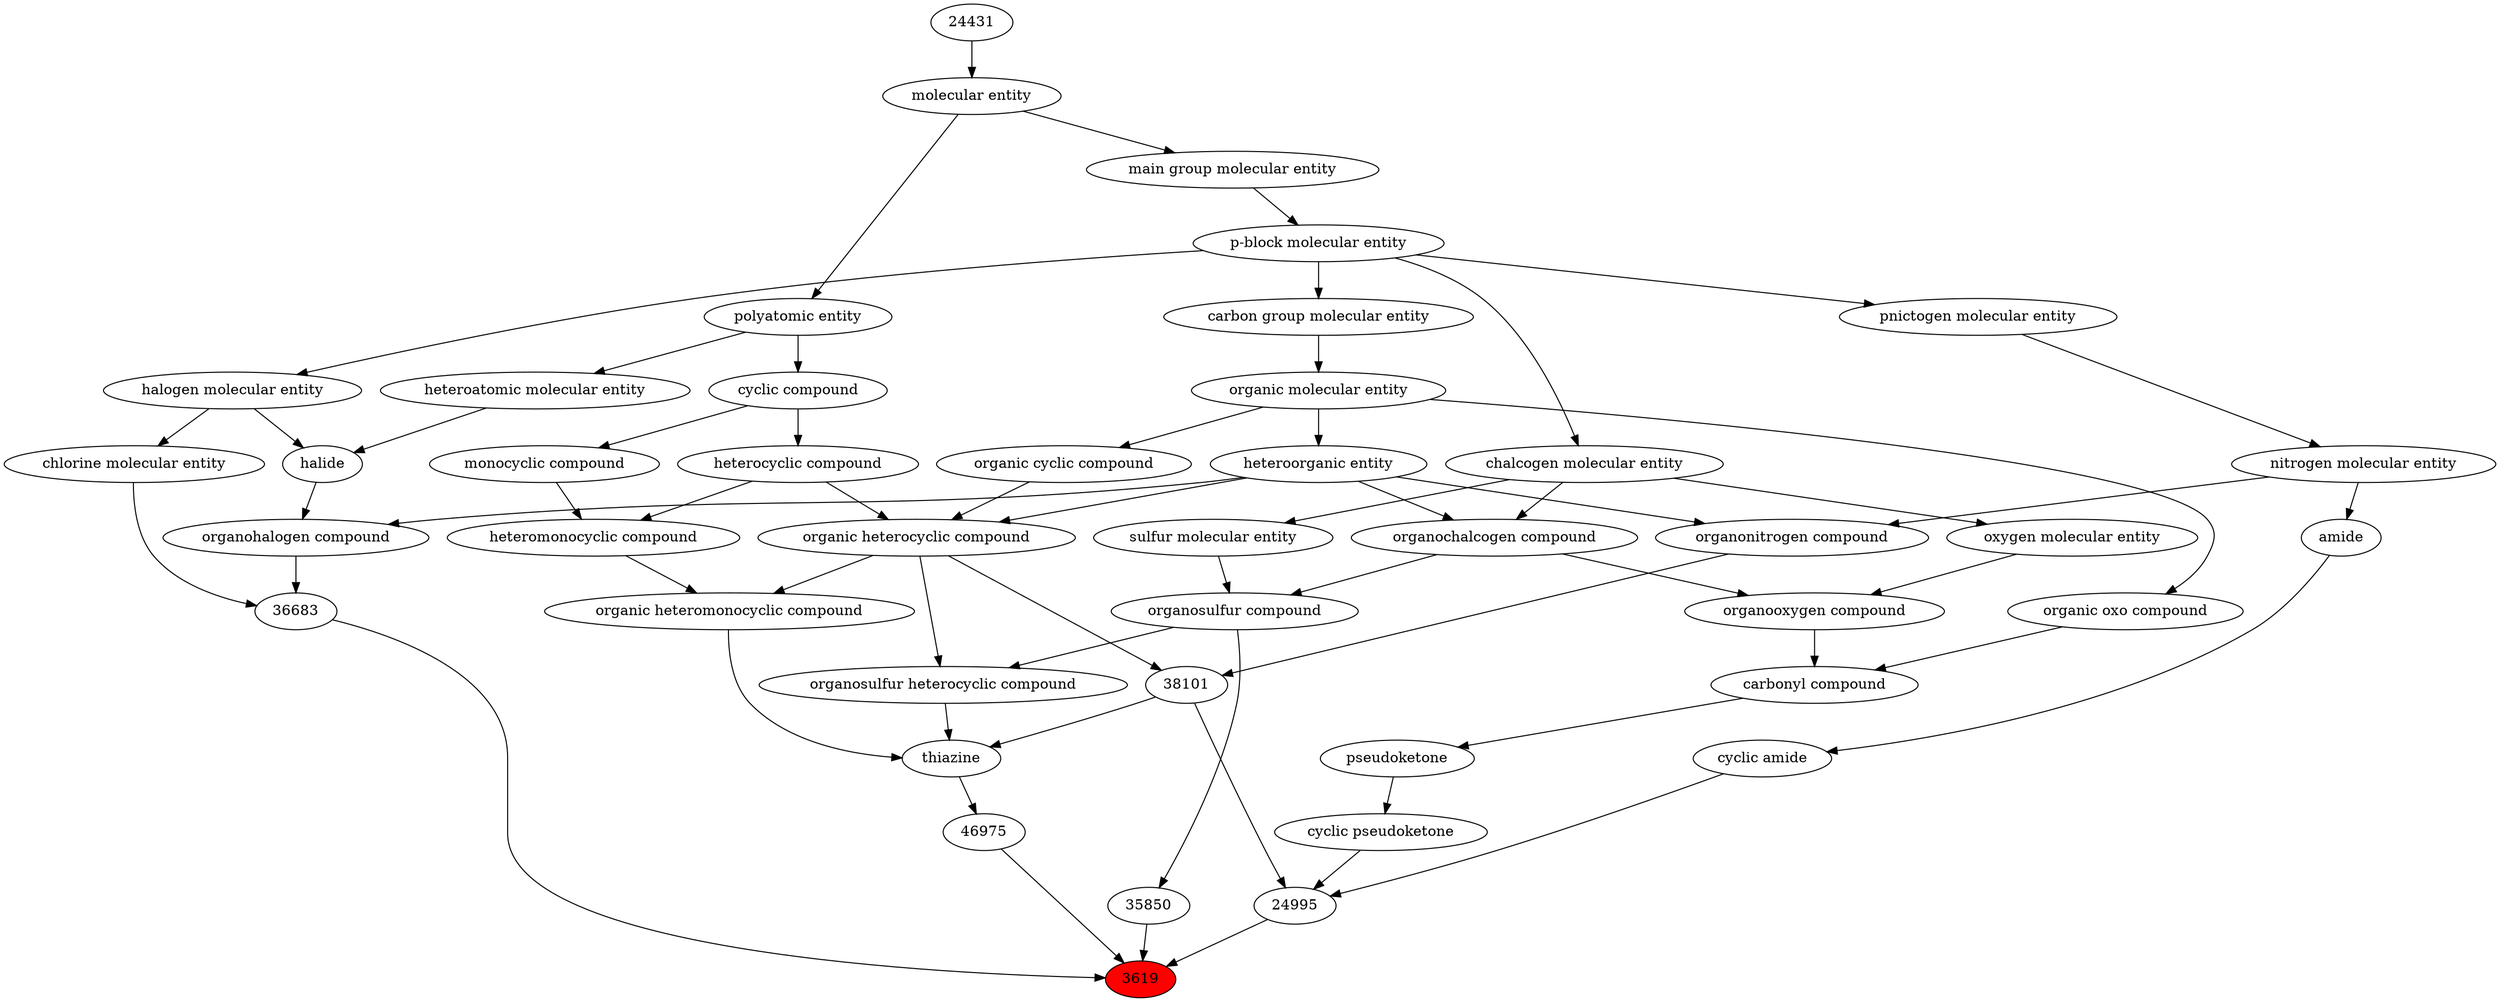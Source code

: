 digraph tree{ 
3619 [label="3619" fillcolor=red style=filled]
46975 -> 3619
24995 -> 3619
36683 -> 3619
35850 -> 3619
46975 [label="46975"]
38326 -> 46975
24995 [label="24995"]
36588 -> 24995
38101 -> 24995
23443 -> 24995
36683 [label="36683"]
36684 -> 36683
23117 -> 36683
35850 [label="35850"]
33261 -> 35850
38326 [label="thiazine"]
38101 -> 38326
38106 -> 38326
25693 -> 38326
36588 [label="cyclic pseudoketone"]
36585 -> 36588
38101 [label="38101"]
24532 -> 38101
35352 -> 38101
23443 [label="cyclic amide"]
32988 -> 23443
36684 [label="organohalogen compound"]
33285 -> 36684
37578 -> 36684
23117 [label="chlorine molecular entity"]
24471 -> 23117
33261 [label="organosulfur compound"]
36962 -> 33261
26835 -> 33261
38106 [label="organosulfur heterocyclic compound"]
33261 -> 38106
24532 -> 38106
25693 [label="organic heteromonocyclic compound"]
33670 -> 25693
24532 -> 25693
36585 [label="pseudoketone"]
36586 -> 36585
24532 [label="organic heterocyclic compound"]
33285 -> 24532
33832 -> 24532
5686 -> 24532
35352 [label="organonitrogen compound"]
51143 -> 35352
33285 -> 35352
32988 [label="amide"]
51143 -> 32988
33285 [label="heteroorganic entity"]
50860 -> 33285
37578 [label="halide"]
24471 -> 37578
37577 -> 37578
24471 [label="halogen molecular entity"]
33675 -> 24471
36962 [label="organochalcogen compound"]
33285 -> 36962
33304 -> 36962
26835 [label="sulfur molecular entity"]
33304 -> 26835
33670 [label="heteromonocyclic compound"]
5686 -> 33670
33661 -> 33670
36586 [label="carbonyl compound"]
36587 -> 36586
36963 -> 36586
33832 [label="organic cyclic compound"]
50860 -> 33832
5686 [label="heterocyclic compound"]
33595 -> 5686
51143 [label="nitrogen molecular entity"]
33302 -> 51143
50860 [label="organic molecular entity"]
33582 -> 50860
37577 [label="heteroatomic molecular entity"]
36357 -> 37577
33675 [label="p-block molecular entity"]
33579 -> 33675
33304 [label="chalcogen molecular entity"]
33675 -> 33304
33661 [label="monocyclic compound"]
33595 -> 33661
36587 [label="organic oxo compound"]
50860 -> 36587
36963 [label="organooxygen compound"]
36962 -> 36963
25806 -> 36963
33595 [label="cyclic compound"]
36357 -> 33595
33302 [label="pnictogen molecular entity"]
33675 -> 33302
33582 [label="carbon group molecular entity"]
33675 -> 33582
36357 [label="polyatomic entity"]
23367 -> 36357
33579 [label="main group molecular entity"]
23367 -> 33579
25806 [label="oxygen molecular entity"]
33304 -> 25806
23367 [label="molecular entity"]
24431 -> 23367
24431 [label="24431"]
}